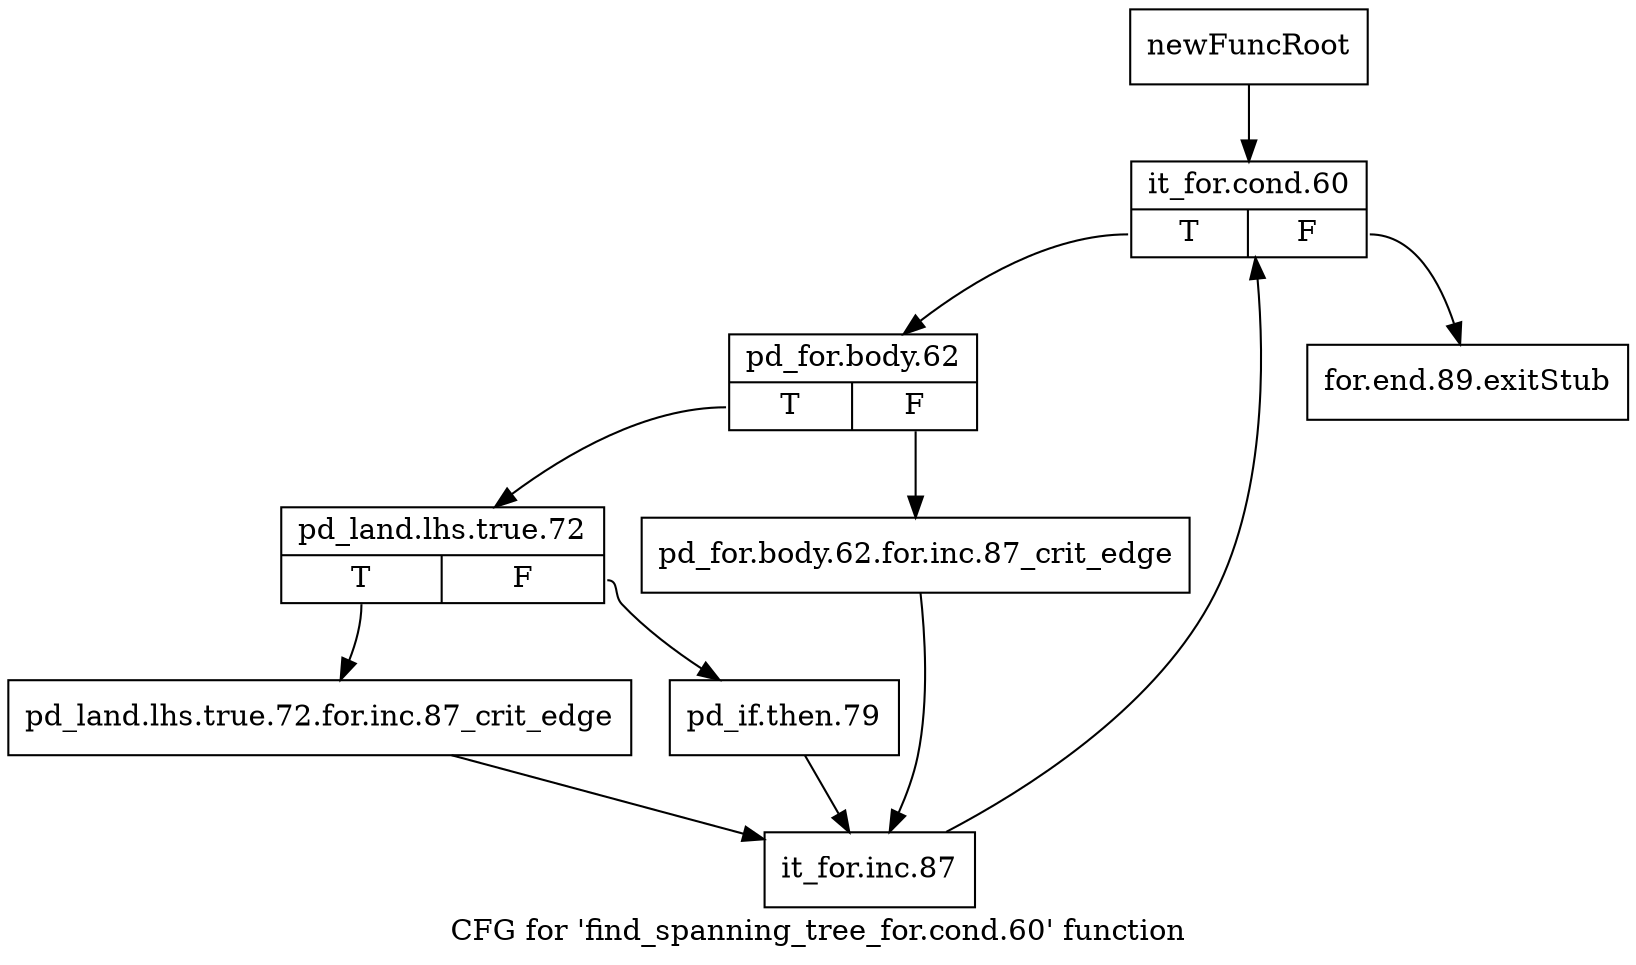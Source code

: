 digraph "CFG for 'find_spanning_tree_for.cond.60' function" {
	label="CFG for 'find_spanning_tree_for.cond.60' function";

	Node0xb79c610 [shape=record,label="{newFuncRoot}"];
	Node0xb79c610 -> Node0xb79c6b0;
	Node0xb79c660 [shape=record,label="{for.end.89.exitStub}"];
	Node0xb79c6b0 [shape=record,label="{it_for.cond.60|{<s0>T|<s1>F}}"];
	Node0xb79c6b0:s0 -> Node0xb79c700;
	Node0xb79c6b0:s1 -> Node0xb79c660;
	Node0xb79c700 [shape=record,label="{pd_for.body.62|{<s0>T|<s1>F}}"];
	Node0xb79c700:s0 -> Node0xb79c7a0;
	Node0xb79c700:s1 -> Node0xb79c750;
	Node0xb79c750 [shape=record,label="{pd_for.body.62.for.inc.87_crit_edge}"];
	Node0xb79c750 -> Node0xb79c890;
	Node0xb79c7a0 [shape=record,label="{pd_land.lhs.true.72|{<s0>T|<s1>F}}"];
	Node0xb79c7a0:s0 -> Node0xb79c840;
	Node0xb79c7a0:s1 -> Node0xb79c7f0;
	Node0xb79c7f0 [shape=record,label="{pd_if.then.79}"];
	Node0xb79c7f0 -> Node0xb79c890;
	Node0xb79c840 [shape=record,label="{pd_land.lhs.true.72.for.inc.87_crit_edge}"];
	Node0xb79c840 -> Node0xb79c890;
	Node0xb79c890 [shape=record,label="{it_for.inc.87}"];
	Node0xb79c890 -> Node0xb79c6b0;
}
